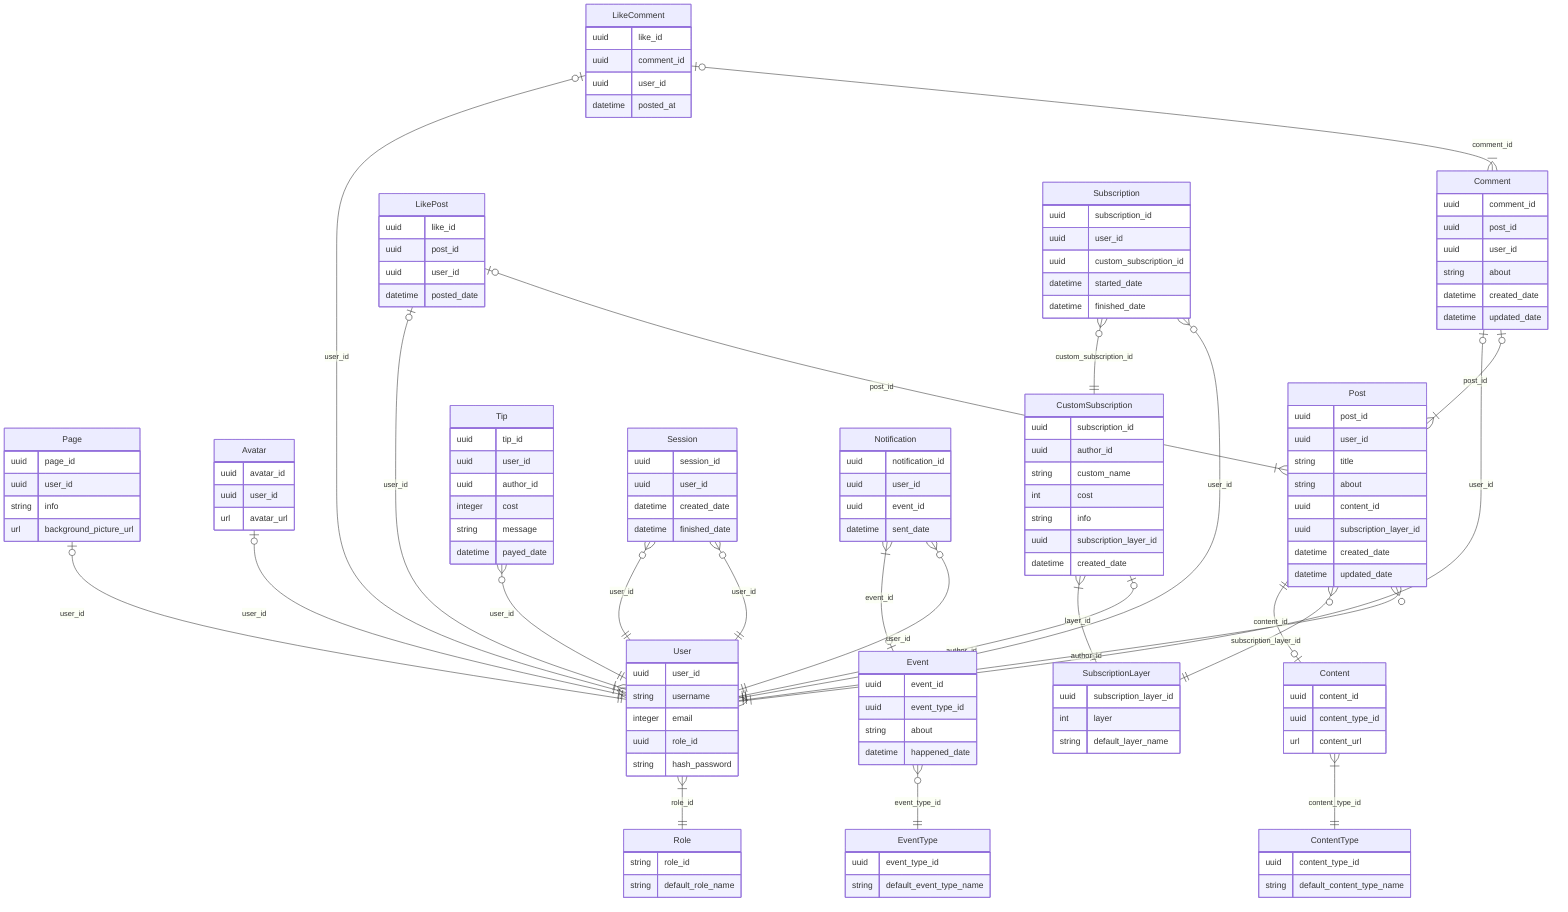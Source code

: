 erDiagram    
    User }|--|| Role : role_id
    Page |o--|| User : user_id
    Avatar |o--|| User : user_id
    Role

    CustomSubscription |o--|| User : author_id
    CustomSubscription }|--|| SubscriptionLayer : layer_id
    SubscriptionLayer

    Post
    Post }o--|| User: author_id
    Post }o--|| SubscriptionLayer: subscription_layer_id
    Post ||--o| Content: content_id
    Content

    Comment |o--|{ Post: post_id
    Comment |o--|{ User: user_id

    LikePost |o--|{ Post: post_id
    LikePost |o--|{ User: user_id

    LikeComment |o--|{ Comment: comment_id
    LikeComment |o--|{ User: user_id

    Subscription }o--|| User: user_id
    Subscription }o--|| CustomSubscription: custom_subscription_id

    Tip }o--|| User: user_id
    %% Author }o--|| User: author_id

    Session }o--|| User: user_id

    User {
        uuid user_id
        string username
        integer email
        uuid role_id
        string hash_password
    }
    Page {
        uuid page_id
        uuid user_id
        string info
        url background_picture_url
    }
    Avatar {
        uuid avatar_id
        uuid user_id
        url avatar_url
    }
    Role{
        string role_id
        string default_role_name
    }

    CustomSubscription {
        uuid subscription_id
        uuid author_id
        string custom_name
        int cost
        string info
        uuid subscription_layer_id
        datetime created_date
    }

    SubscriptionLayer {
        uuid subscription_layer_id
        int layer
        string default_layer_name
    }

    Subscription {
        uuid subscription_id
        uuid user_id
        uuid custom_subscription_id
        datetime started_date
        datetime finished_date
    }
    Tip {
        uuid tip_id
        uuid user_id
        uuid author_id
        integer cost
        string message
        datetime payed_date
    }


    Post {
        uuid post_id
        uuid user_id
        string title
        string about
        uuid content_id
        uuid subscription_layer_id
        datetime created_date
        datetime updated_date
    }
    Content {
        uuid content_id
        uuid content_type_id
        url content_url
    }
    Content }|--|| ContentType: content_type_id
    ContentType {
        uuid content_type_id
        string default_content_type_name
    }
    LikePost {
        uuid like_id
        uuid post_id
        uuid user_id
        datetime posted_date
    }
    Comment {
        uuid comment_id
        uuid post_id
        uuid user_id
        string about
        datetime created_date
        datetime updated_date
    }
    LikeComment {
        uuid like_id
        uuid comment_id
        uuid user_id
        datetime posted_at
    }


    %% Уведомления
    Notification {
        uuid notification_id
        uuid user_id
        uuid event_id
        datetime sent_date
    }
    Notification }o--|| User: user_id
    Notification }|--o| Event: event_id
    Event {
        uuid event_id
        uuid event_type_id
        string about
        datetime happened_date
    }
    Event }o--|| EventType: event_type_id
    EventType {
        uuid event_type_id
        string default_event_type_name
    }


    %% Сессия
    Session {
        uuid session_id
        uuid user_id
        datetime created_date
        datetime finished_date
    }
    Session }o--|| User: user_id